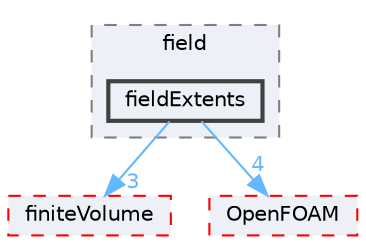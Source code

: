 digraph "src/functionObjects/field/fieldExtents"
{
 // LATEX_PDF_SIZE
  bgcolor="transparent";
  edge [fontname=Helvetica,fontsize=10,labelfontname=Helvetica,labelfontsize=10];
  node [fontname=Helvetica,fontsize=10,shape=box,height=0.2,width=0.4];
  compound=true
  subgraph clusterdir_bae024cac12ddc6733a616261920a91f {
    graph [ bgcolor="#edf0f7", pencolor="grey50", label="field", fontname=Helvetica,fontsize=10 style="filled,dashed", URL="dir_bae024cac12ddc6733a616261920a91f.html",tooltip=""]
  dir_352ac8f1e6fec82b8cbd1bd248664c78 [label="fieldExtents", fillcolor="#edf0f7", color="grey25", style="filled,bold", URL="dir_352ac8f1e6fec82b8cbd1bd248664c78.html",tooltip=""];
  }
  dir_9bd15774b555cf7259a6fa18f99fe99b [label="finiteVolume", fillcolor="#edf0f7", color="red", style="filled,dashed", URL="dir_9bd15774b555cf7259a6fa18f99fe99b.html",tooltip=""];
  dir_c5473ff19b20e6ec4dfe5c310b3778a8 [label="OpenFOAM", fillcolor="#edf0f7", color="red", style="filled,dashed", URL="dir_c5473ff19b20e6ec4dfe5c310b3778a8.html",tooltip=""];
  dir_352ac8f1e6fec82b8cbd1bd248664c78->dir_9bd15774b555cf7259a6fa18f99fe99b [headlabel="3", labeldistance=1.5 headhref="dir_001325_001387.html" href="dir_001325_001387.html" color="steelblue1" fontcolor="steelblue1"];
  dir_352ac8f1e6fec82b8cbd1bd248664c78->dir_c5473ff19b20e6ec4dfe5c310b3778a8 [headlabel="4", labeldistance=1.5 headhref="dir_001325_002695.html" href="dir_001325_002695.html" color="steelblue1" fontcolor="steelblue1"];
}
